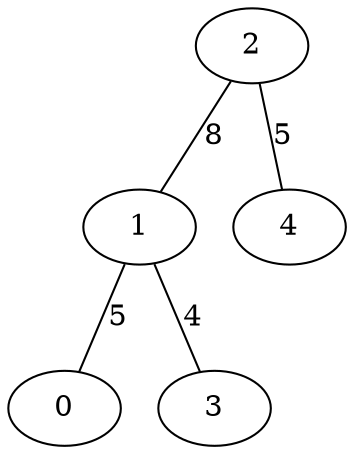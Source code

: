 graph {
    2 -- 1[label="8"];
    1 -- 0[label="5"];
    2 -- 4[label="5"];
    1 -- 3[label="4"];
}
